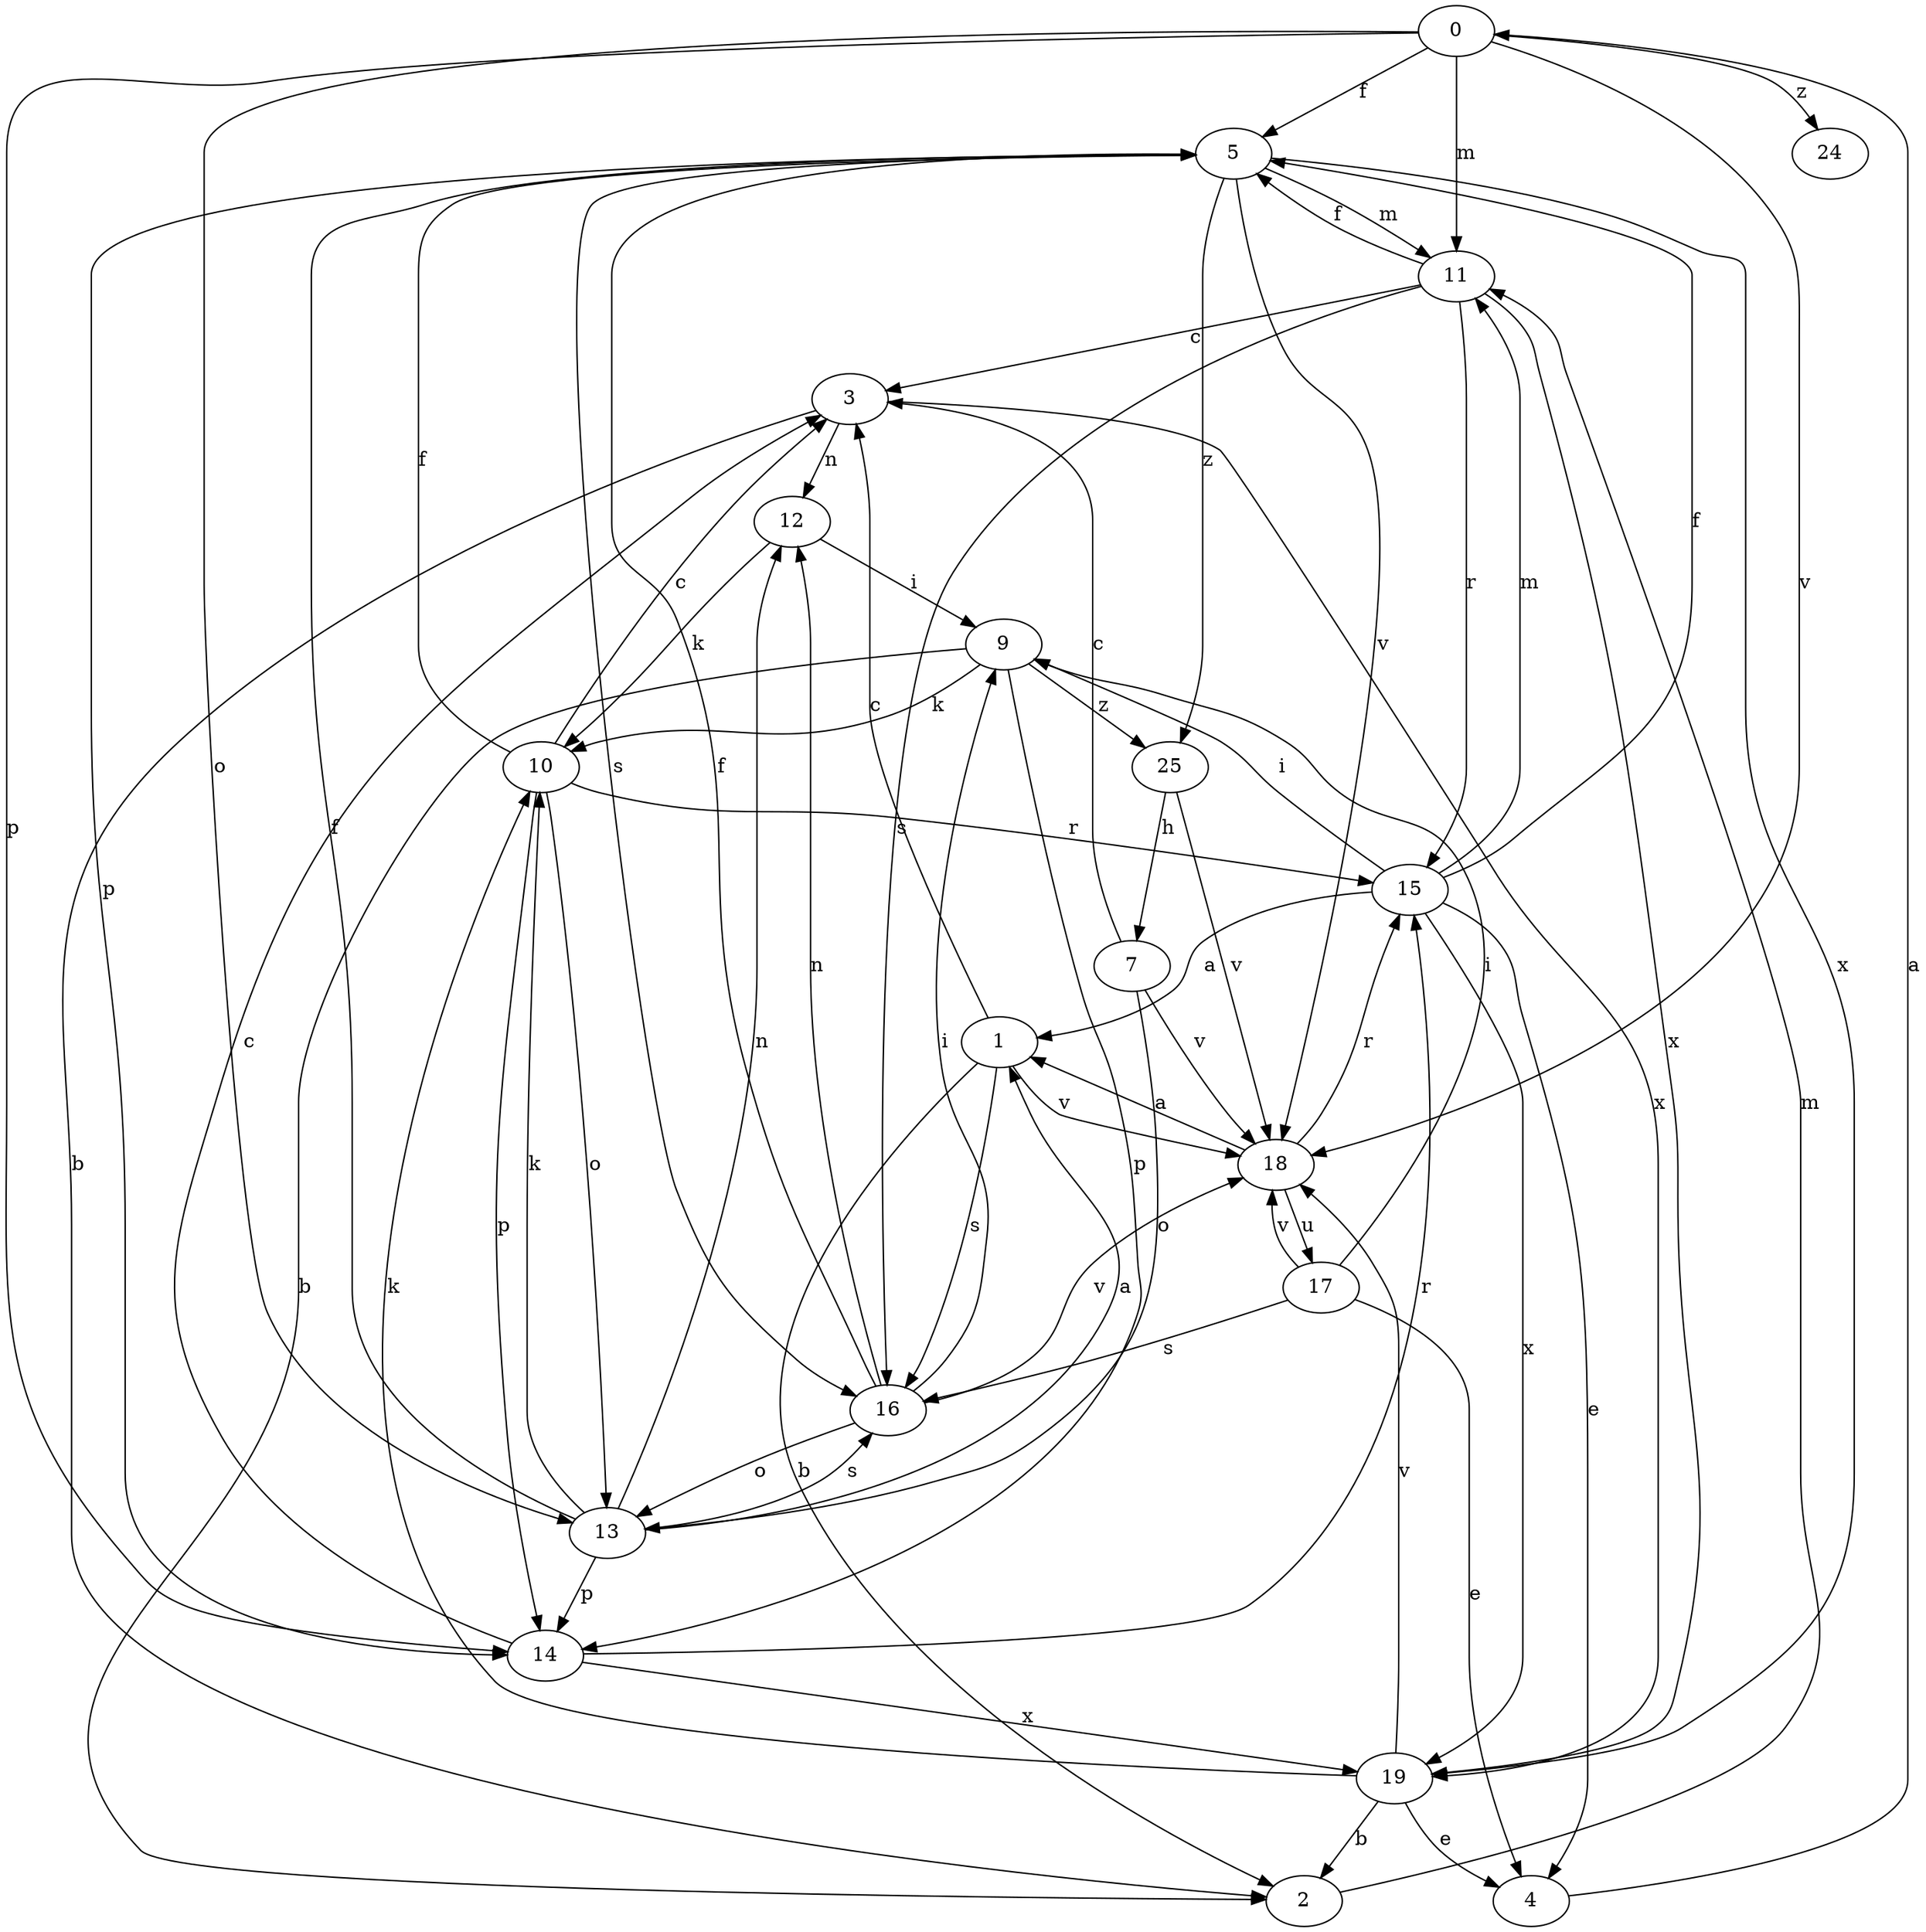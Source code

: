 strict digraph  {
0;
1;
2;
3;
4;
5;
7;
9;
10;
11;
12;
13;
14;
15;
16;
17;
18;
19;
24;
25;
0 -> 5  [label=f];
0 -> 11  [label=m];
0 -> 13  [label=o];
0 -> 14  [label=p];
0 -> 18  [label=v];
0 -> 24  [label=z];
1 -> 2  [label=b];
1 -> 3  [label=c];
1 -> 16  [label=s];
1 -> 18  [label=v];
2 -> 11  [label=m];
3 -> 2  [label=b];
3 -> 12  [label=n];
3 -> 19  [label=x];
4 -> 0  [label=a];
5 -> 11  [label=m];
5 -> 14  [label=p];
5 -> 16  [label=s];
5 -> 18  [label=v];
5 -> 19  [label=x];
5 -> 25  [label=z];
7 -> 3  [label=c];
7 -> 13  [label=o];
7 -> 18  [label=v];
9 -> 2  [label=b];
9 -> 10  [label=k];
9 -> 14  [label=p];
9 -> 25  [label=z];
10 -> 3  [label=c];
10 -> 5  [label=f];
10 -> 13  [label=o];
10 -> 14  [label=p];
10 -> 15  [label=r];
11 -> 3  [label=c];
11 -> 5  [label=f];
11 -> 15  [label=r];
11 -> 16  [label=s];
11 -> 19  [label=x];
12 -> 9  [label=i];
12 -> 10  [label=k];
13 -> 1  [label=a];
13 -> 5  [label=f];
13 -> 10  [label=k];
13 -> 12  [label=n];
13 -> 14  [label=p];
13 -> 16  [label=s];
14 -> 3  [label=c];
14 -> 15  [label=r];
14 -> 19  [label=x];
15 -> 1  [label=a];
15 -> 4  [label=e];
15 -> 5  [label=f];
15 -> 9  [label=i];
15 -> 11  [label=m];
15 -> 19  [label=x];
16 -> 5  [label=f];
16 -> 9  [label=i];
16 -> 12  [label=n];
16 -> 13  [label=o];
16 -> 18  [label=v];
17 -> 4  [label=e];
17 -> 9  [label=i];
17 -> 16  [label=s];
17 -> 18  [label=v];
18 -> 1  [label=a];
18 -> 15  [label=r];
18 -> 17  [label=u];
19 -> 2  [label=b];
19 -> 4  [label=e];
19 -> 10  [label=k];
19 -> 18  [label=v];
25 -> 7  [label=h];
25 -> 18  [label=v];
}
